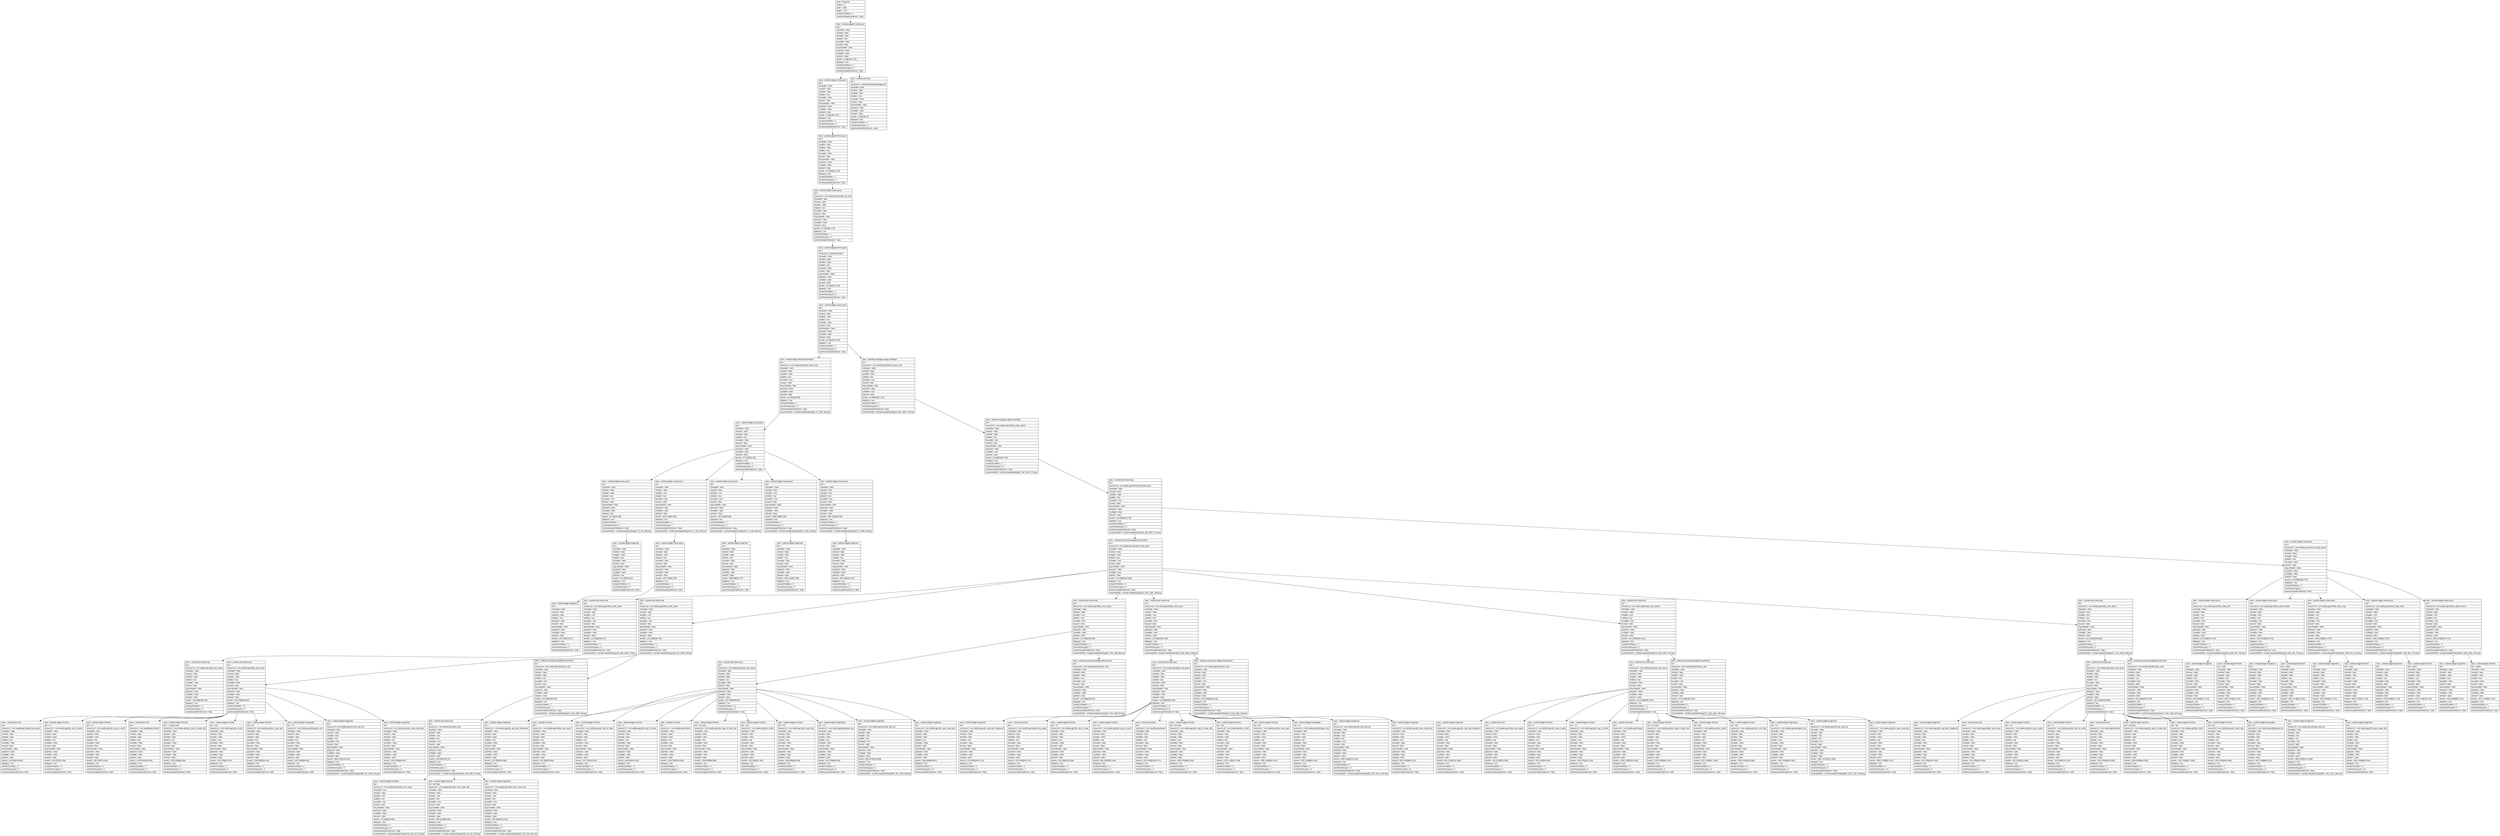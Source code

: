 digraph Layout {

	node [shape=record fontname=Arial];

	0	[label="{class = hierarchy\l|rotation = 0\l|width = 1080\l|height = 1776\l|numberOfChildren = 1\l|eventGeneratedOnElement = false \l}"]
	1	[label="{class = android.widget.FrameLayout\l|text = \l|checkable = false\l|checked = false\l|clickable = false\l|enabled = true\l|focusable = false\l|focused = false\l|long-clickable = false\l|password = false\l|scrollable = false\l|selected = false\l|bounds = [0,0][1080,1776]\l|displayed = true\l|numberOfChildren = 2\l|numInParentLayout = 0\l|eventGeneratedOnElement = false \l}"]
	2	[label="{class = android.widget.LinearLayout\l|text = \l|checkable = false\l|checked = false\l|clickable = false\l|enabled = true\l|focusable = false\l|focused = false\l|long-clickable = false\l|password = false\l|scrollable = false\l|selected = false\l|bounds = [0,0][1080,1776]\l|displayed = true\l|numberOfChildren = 1\l|numInParentLayout = 0\l|eventGeneratedOnElement = false \l}"]
	3	[label="{class = android.view.View\l|text = \l|resource-id = android:id/statusBarBackground\l|checkable = false\l|checked = false\l|clickable = false\l|enabled = true\l|focusable = false\l|focused = false\l|long-clickable = false\l|password = false\l|scrollable = false\l|selected = false\l|bounds = [0,0][1080,72]\l|displayed = true\l|numberOfChildren = 0\l|numInParentLayout = 1\l|eventGeneratedOnElement = false \l}"]
	4	[label="{class = android.widget.FrameLayout\l|text = \l|checkable = false\l|checked = false\l|clickable = false\l|enabled = true\l|focusable = false\l|focused = false\l|long-clickable = false\l|password = false\l|scrollable = false\l|selected = false\l|bounds = [0,72][1080,1776]\l|displayed = true\l|numberOfChildren = 1\l|numInParentLayout = 0\l|eventGeneratedOnElement = false \l}"]
	5	[label="{class = android.widget.LinearLayout\l|text = \l|resource-id = com.weekly.app:id/action_bar_root\l|checkable = false\l|checked = false\l|clickable = false\l|enabled = true\l|focusable = false\l|focused = false\l|long-clickable = false\l|password = false\l|scrollable = false\l|selected = false\l|bounds = [0,72][1080,1776]\l|displayed = true\l|numberOfChildren = 1\l|numInParentLayout = 0\l|eventGeneratedOnElement = false \l}"]
	6	[label="{class = android.widget.FrameLayout\l|text = \l|resource-id = android:id/content\l|checkable = false\l|checked = false\l|clickable = false\l|enabled = true\l|focusable = false\l|focused = false\l|long-clickable = false\l|password = false\l|scrollable = false\l|selected = false\l|bounds = [0,72][1080,1776]\l|displayed = true\l|numberOfChildren = 1\l|numInParentLayout = 0\l|eventGeneratedOnElement = false \l}"]
	7	[label="{class = android.widget.LinearLayout\l|text = \l|checkable = false\l|checked = false\l|clickable = false\l|enabled = true\l|focusable = false\l|focused = false\l|long-clickable = false\l|password = false\l|scrollable = false\l|selected = false\l|bounds = [0,72][1080,1776]\l|displayed = true\l|numberOfChildren = 2\l|numInParentLayout = 0\l|eventGeneratedOnElement = false \l}"]
	8	[label="{class = android.widget.HorizontalScrollView\l|text = \l|resource-id = com.weekly.app:id/tab_layout_main\l|checkable = false\l|checked = false\l|clickable = false\l|enabled = true\l|focusable = true\l|focused = false\l|long-clickable = false\l|password = false\l|scrollable = false\l|selected = false\l|bounds = [0,72][1080,258]\l|displayed = true\l|numberOfChildren = 1\l|numInParentLayout = 0\l|eventGeneratedOnElement = false \l|screenshotPath = myTask-duedate/S2/pngs/0_72_1080_258.png\l}"]
	9	[label="{class = androidx.viewpager.widget.ViewPager\l|text = \l|resource-id = com.weekly.app:id/frame_layout_main\l|checkable = false\l|checked = false\l|clickable = false\l|enabled = true\l|focusable = true\l|focused = false\l|long-clickable = false\l|password = false\l|scrollable = true\l|selected = false\l|bounds = [0,258][1080,1776]\l|displayed = true\l|numberOfChildren = 1\l|numInParentLayout = 1\l|eventGeneratedOnElement = false \l|screenshotPath = myTask-duedate/S2/pngs/0_258_1080_1776.png\l}"]
	10	[label="{class = android.widget.LinearLayout\l|text = \l|checkable = false\l|checked = false\l|clickable = false\l|enabled = true\l|focusable = false\l|focused = false\l|long-clickable = false\l|password = false\l|scrollable = false\l|selected = false\l|bounds = [0,72][1080,258]\l|displayed = true\l|numberOfChildren = 5\l|numInParentLayout = 0\l|eventGeneratedOnElement = false \l}"]
	11	[label="{class = androidx.viewpager.widget.ViewPager\l|text = \l|resource-id = com.weekly.app:id/view_pager_weeks\l|checkable = false\l|checked = false\l|clickable = false\l|enabled = true\l|focusable = true\l|focused = false\l|long-clickable = false\l|password = false\l|scrollable = true\l|selected = false\l|bounds = [0,258][1080,1776]\l|displayed = true\l|numberOfChildren = 1\l|numInParentLayout = 0\l|eventGeneratedOnElement = false \l|screenshotPath = myTask-duedate/S2/pngs/0_258_1080_1776.png\l}"]
	12	[label="{class = android.widget.LinearLayout\l|text = \l|checkable = false\l|checked = false\l|clickable = false\l|enabled = true\l|focusable = true\l|focused = false\l|long-clickable = false\l|password = false\l|scrollable = false\l|selected = true\l|bounds = [0,72][216,258]\l|displayed = true\l|numberOfChildren = 1\l|numInParentLayout = 0\l|eventGeneratedOnElement = false \l|screenshotPath = myTask-duedate/S2/pngs/0_72_216_258.png\l}"]
	13	[label="{class = android.widget.LinearLayout\l|text = \l|checkable = false\l|checked = false\l|clickable = true\l|enabled = true\l|focusable = true\l|focused = false\l|long-clickable = false\l|password = false\l|scrollable = false\l|selected = false\l|bounds = [216,72][432,258]\l|displayed = true\l|numberOfChildren = 1\l|numInParentLayout = 1\l|eventGeneratedOnElement = false \l|screenshotPath = myTask-duedate/S2/pngs/216_72_432_258.png\l}"]
	14	[label="{class = android.widget.LinearLayout\l|text = \l|checkable = false\l|checked = false\l|clickable = true\l|enabled = true\l|focusable = true\l|focused = false\l|long-clickable = false\l|password = false\l|scrollable = false\l|selected = false\l|bounds = [432,72][648,258]\l|displayed = true\l|numberOfChildren = 1\l|numInParentLayout = 2\l|eventGeneratedOnElement = false \l|screenshotPath = myTask-duedate/S2/pngs/432_72_648_258.png\l}"]
	15	[label="{class = android.widget.LinearLayout\l|text = \l|checkable = false\l|checked = false\l|clickable = true\l|enabled = true\l|focusable = true\l|focused = false\l|long-clickable = false\l|password = false\l|scrollable = false\l|selected = false\l|bounds = [648,72][864,258]\l|displayed = true\l|numberOfChildren = 1\l|numInParentLayout = 3\l|eventGeneratedOnElement = false \l|screenshotPath = myTask-duedate/S2/pngs/648_72_864_258.png\l}"]
	16	[label="{class = android.widget.LinearLayout\l|text = \l|checkable = false\l|checked = false\l|clickable = true\l|enabled = true\l|focusable = true\l|focused = false\l|long-clickable = false\l|password = false\l|scrollable = false\l|selected = false\l|bounds = [864,72][1080,258]\l|displayed = true\l|numberOfChildren = 1\l|numInParentLayout = 4\l|eventGeneratedOnElement = false \l|screenshotPath = myTask-duedate/S2/pngs/864_72_1080_258.png\l}"]
	17	[label="{class = android.view.ViewGroup\l|text = \l|resource-id = com.weekly.app:id/insetConstraintLayout\l|checkable = false\l|checked = false\l|clickable = false\l|enabled = true\l|focusable = true\l|focused = false\l|long-clickable = false\l|password = false\l|scrollable = false\l|selected = false\l|bounds = [0,258][1080,1776]\l|displayed = true\l|numberOfChildren = 2\l|numInParentLayout = 0\l|eventGeneratedOnElement = false \l|screenshotPath = myTask-duedate/S2/pngs/0_258_1080_1776.png\l}"]
	18	[label="{class = android.widget.ImageView\l|text = \l|checkable = false\l|checked = false\l|clickable = false\l|enabled = true\l|focusable = false\l|focused = false\l|long-clickable = false\l|password = false\l|scrollable = false\l|selected = true\l|bounds = [57,93][159,237]\l|displayed = true\l|numberOfChildren = 0\l|numInParentLayout = 0\l|eventGeneratedOnElement = false \l}"]
	19	[label="{class = android.widget.FrameLayout\l|text = \l|checkable = false\l|checked = false\l|clickable = false\l|enabled = true\l|focusable = false\l|focused = false\l|long-clickable = false\l|password = false\l|scrollable = false\l|selected = false\l|bounds = [252,72][396,258]\l|displayed = true\l|numberOfChildren = 1\l|numInParentLayout = 0\l|eventGeneratedOnElement = false \l}"]
	20	[label="{class = android.widget.ImageView\l|text = \l|checkable = false\l|checked = false\l|clickable = false\l|enabled = true\l|focusable = false\l|focused = false\l|long-clickable = false\l|password = false\l|scrollable = false\l|selected = false\l|bounds = [489,93][591,237]\l|displayed = true\l|numberOfChildren = 0\l|numInParentLayout = 0\l|eventGeneratedOnElement = false \l}"]
	21	[label="{class = android.widget.ImageView\l|text = \l|checkable = false\l|checked = false\l|clickable = false\l|enabled = true\l|focusable = false\l|focused = false\l|long-clickable = false\l|password = false\l|scrollable = false\l|selected = false\l|bounds = [705,121][807,209]\l|displayed = true\l|numberOfChildren = 0\l|numInParentLayout = 0\l|eventGeneratedOnElement = false \l}"]
	22	[label="{class = android.widget.ImageView\l|text = \l|checkable = false\l|checked = false\l|clickable = false\l|enabled = true\l|focusable = false\l|focused = false\l|long-clickable = false\l|password = false\l|scrollable = false\l|selected = false\l|bounds = [921,93][1023,237]\l|displayed = true\l|numberOfChildren = 0\l|numInParentLayout = 0\l|eventGeneratedOnElement = false \l}"]
	23	[label="{class = androidx.recyclerview.widget.RecyclerView\l|text = \l|resource-id = com.weekly.app:id/recycler_view_week\l|checkable = false\l|checked = false\l|clickable = false\l|enabled = true\l|focusable = true\l|focused = false\l|long-clickable = false\l|password = false\l|scrollable = true\l|selected = false\l|bounds = [15,258][1068,1608]\l|displayed = true\l|numberOfChildren = 6\l|numInParentLayout = 0\l|eventGeneratedOnElement = false \l|screenshotPath = myTask-duedate/S2/pngs/15_258_1068_1608.png\l}"]
	24	[label="{class = android.widget.LinearLayout\l|text = \l|resource-id = com.weekly.app:id/view_all_tools_panel\l|checkable = false\l|checked = false\l|clickable = false\l|enabled = true\l|focusable = false\l|focused = false\l|long-clickable = false\l|password = false\l|scrollable = false\l|selected = false\l|bounds = [0,1608][1080,1776]\l|displayed = true\l|numberOfChildren = 5\l|numInParentLayout = 1\l|eventGeneratedOnElement = false \l}"]
	25	[label="{class = android.widget.ImageView\l|text = \l|checkable = false\l|checked = false\l|clickable = false\l|enabled = true\l|focusable = false\l|focused = false\l|long-clickable = false\l|password = false\l|scrollable = false\l|selected = false\l|bounds = [273,93][375,237]\l|displayed = true\l|numberOfChildren = 0\l|numInParentLayout = 0\l|eventGeneratedOnElement = false \l}"]
	26	[label="{class = android.view.ViewGroup\l|text = \l|resource-id = com.weekly.app:id/day_main_layout\l|checkable = false\l|checked = false\l|clickable = true\l|enabled = true\l|focusable = true\l|focused = false\l|long-clickable = false\l|password = false\l|scrollable = false\l|selected = false\l|bounds = [15,258][1068,278]\l|displayed = true\l|numberOfChildren = 1\l|numInParentLayout = 0\l|eventGeneratedOnElement = false \l|screenshotPath = myTask-duedate/S2/pngs/15_258_1068_278.png\l}"]
	27	[label="{class = android.view.ViewGroup\l|text = \l|resource-id = com.weekly.app:id/day_main_layout\l|checkable = false\l|checked = false\l|clickable = true\l|enabled = true\l|focusable = true\l|focused = false\l|long-clickable = false\l|password = false\l|scrollable = false\l|selected = false\l|bounds = [15,278][1068,769]\l|displayed = true\l|numberOfChildren = 2\l|numInParentLayout = 1\l|eventGeneratedOnElement = false \l|screenshotPath = myTask-duedate/S2/pngs/15_278_1068_769.png\l}"]
	28	[label="{class = android.view.ViewGroup\l|text = \l|resource-id = com.weekly.app:id/day_main_layout\l|checkable = false\l|checked = false\l|clickable = true\l|enabled = true\l|focusable = true\l|focused = false\l|long-clickable = false\l|password = false\l|scrollable = false\l|selected = false\l|bounds = [15,769][1068,984]\l|displayed = true\l|numberOfChildren = 2\l|numInParentLayout = 2\l|eventGeneratedOnElement = false \l|screenshotPath = myTask-duedate/S2/pngs/15_769_1068_984.png\l}"]
	29	[label="{class = android.view.ViewGroup\l|text = \l|resource-id = com.weekly.app:id/day_main_layout\l|checkable = false\l|checked = false\l|clickable = true\l|enabled = true\l|focusable = true\l|focused = false\l|long-clickable = false\l|password = false\l|scrollable = false\l|selected = false\l|bounds = [15,984][1068,1199]\l|displayed = true\l|numberOfChildren = 2\l|numInParentLayout = 3\l|eventGeneratedOnElement = false \l|screenshotPath = myTask-duedate/S2/pngs/15_984_1068_1199.png\l}"]
	30	[label="{class = android.view.ViewGroup\l|text = \l|resource-id = com.weekly.app:id/day_main_layout\l|checkable = false\l|checked = false\l|clickable = true\l|enabled = true\l|focusable = true\l|focused = false\l|long-clickable = false\l|password = false\l|scrollable = false\l|selected = false\l|bounds = [15,1199][1068,1414]\l|displayed = true\l|numberOfChildren = 2\l|numInParentLayout = 4\l|eventGeneratedOnElement = false \l|screenshotPath = myTask-duedate/S2/pngs/15_1199_1068_1414.png\l}"]
	31	[label="{class = android.view.ViewGroup\l|text = \l|resource-id = com.weekly.app:id/day_main_layout\l|checkable = false\l|checked = false\l|clickable = true\l|enabled = true\l|focusable = true\l|focused = false\l|long-clickable = false\l|password = false\l|scrollable = false\l|selected = false\l|bounds = [15,1414][1068,1608]\l|displayed = true\l|numberOfChildren = 2\l|numInParentLayout = 5\l|eventGeneratedOnElement = false \l|screenshotPath = myTask-duedate/S2/pngs/15_1414_1068_1608.png\l}"]
	32	[label="{class = android.widget.LinearLayout\l|text = \l|resource-id = com.weekly.app:id/view_week_edit\l|checkable = false\l|checked = false\l|clickable = true\l|enabled = true\l|focusable = true\l|focused = false\l|long-clickable = false\l|password = false\l|scrollable = false\l|selected = false\l|bounds = [18,1635][226,1752]\l|displayed = true\l|numberOfChildren = 2\l|numInParentLayout = 0\l|eventGeneratedOnElement = false \l|screenshotPath = myTask-duedate/S2/pngs/18_1635_226_1752.png\l}"]
	33	[label="{class = android.widget.LinearLayout\l|text = \l|resource-id = com.weekly.app:id/view_week_transfer\l|checkable = false\l|checked = false\l|clickable = true\l|enabled = true\l|focusable = true\l|focused = false\l|long-clickable = false\l|password = false\l|scrollable = false\l|selected = false\l|bounds = [226,1635][435,1752]\l|displayed = true\l|numberOfChildren = 2\l|numInParentLayout = 1\l|eventGeneratedOnElement = true \l|screenshotPath = myTask-duedate/S2/pngs/226_1635_435_1752.png\l}"]
	34	[label="{class = android.widget.LinearLayout\l|text = \l|resource-id = com.weekly.app:id/view_week_copy\l|checkable = false\l|checked = false\l|clickable = true\l|enabled = true\l|focusable = true\l|focused = false\l|long-clickable = false\l|password = false\l|scrollable = false\l|selected = false\l|bounds = [435,1635][644,1752]\l|displayed = true\l|numberOfChildren = 2\l|numInParentLayout = 2\l|eventGeneratedOnElement = false \l|screenshotPath = myTask-duedate/S2/pngs/435_1635_644_1752.png\l}"]
	35	[label="{class = android.widget.LinearLayout\l|text = \l|resource-id = com.weekly.app:id/view_week_share\l|checkable = false\l|checked = false\l|clickable = true\l|enabled = true\l|focusable = true\l|focused = false\l|long-clickable = false\l|password = false\l|scrollable = false\l|selected = false\l|bounds = [644,1635][853,1752]\l|displayed = true\l|numberOfChildren = 2\l|numInParentLayout = 3\l|eventGeneratedOnElement = false \l|screenshotPath = myTask-duedate/S2/pngs/644_1635_853_1752.png\l}"]
	36	[label="{class = android.widget.LinearLayout\l|text = \l|resource-id = com.weekly.app:id/view_week_remove\l|checkable = false\l|checked = false\l|clickable = true\l|enabled = true\l|focusable = true\l|focused = false\l|long-clickable = false\l|password = false\l|scrollable = false\l|selected = false\l|bounds = [853,1635][1062,1752]\l|displayed = true\l|numberOfChildren = 2\l|numInParentLayout = 4\l|eventGeneratedOnElement = false \l|screenshotPath = myTask-duedate/S2/pngs/853_1635_1062_1752.png\l}"]
	37	[label="{class = android.view.ViewGroup\l|text = \l|resource-id = com.weekly.app:id/day_info_layout\l|checkable = false\l|checked = false\l|clickable = false\l|enabled = true\l|focusable = false\l|focused = false\l|long-clickable = false\l|password = false\l|scrollable = false\l|selected = false\l|bounds = [15,258][1068,278]\l|displayed = true\l|numberOfChildren = 0\l|numInParentLayout = 0\l|eventGeneratedOnElement = false \l}"]
	38	[label="{class = android.view.ViewGroup\l|text = \l|resource-id = com.weekly.app:id/day_info_layout\l|checkable = false\l|checked = false\l|clickable = false\l|enabled = true\l|focusable = false\l|focused = false\l|long-clickable = false\l|password = false\l|scrollable = false\l|selected = false\l|bounds = [15,278][1068,493]\l|displayed = true\l|numberOfChildren = 10\l|numInParentLayout = 0\l|eventGeneratedOnElement = false \l}"]
	39	[label="{class = androidx.recyclerview.widget.RecyclerView\l|text = \l|resource-id = com.weekly.app:id/recycler_view\l|checkable = false\l|checked = false\l|clickable = false\l|enabled = true\l|focusable = true\l|focused = false\l|long-clickable = false\l|password = false\l|scrollable = false\l|selected = false\l|bounds = [15,428][1068,769]\l|displayed = true\l|numberOfChildren = 1\l|numInParentLayout = 1\l|eventGeneratedOnElement = false \l|screenshotPath = myTask-duedate/S2/pngs/15_428_1068_769.png\l}"]
	40	[label="{class = android.view.ViewGroup\l|text = \l|resource-id = com.weekly.app:id/day_info_layout\l|checkable = false\l|checked = false\l|clickable = false\l|enabled = true\l|focusable = false\l|focused = false\l|long-clickable = false\l|password = false\l|scrollable = false\l|selected = false\l|bounds = [15,769][1068,984]\l|displayed = true\l|numberOfChildren = 11\l|numInParentLayout = 0\l|eventGeneratedOnElement = false \l}"]
	41	[label="{class = androidx.recyclerview.widget.RecyclerView\l|text = \l|resource-id = com.weekly.app:id/recycler_view\l|checkable = false\l|checked = false\l|clickable = false\l|enabled = true\l|focusable = true\l|focused = false\l|long-clickable = false\l|password = false\l|scrollable = false\l|selected = false\l|bounds = [15,919][1068,931]\l|displayed = true\l|numberOfChildren = 0\l|numInParentLayout = 1\l|eventGeneratedOnElement = false \l|screenshotPath = myTask-duedate/S2/pngs/15_919_1068_931.png\l}"]
	42	[label="{class = android.view.ViewGroup\l|text = \l|resource-id = com.weekly.app:id/day_info_layout\l|checkable = false\l|checked = false\l|clickable = false\l|enabled = true\l|focusable = false\l|focused = false\l|long-clickable = false\l|password = false\l|scrollable = false\l|selected = false\l|bounds = [15,984][1068,1199]\l|displayed = true\l|numberOfChildren = 11\l|numInParentLayout = 0\l|eventGeneratedOnElement = false \l}"]
	43	[label="{class = androidx.recyclerview.widget.RecyclerView\l|text = \l|resource-id = com.weekly.app:id/recycler_view\l|checkable = false\l|checked = false\l|clickable = false\l|enabled = true\l|focusable = true\l|focused = false\l|long-clickable = false\l|password = false\l|scrollable = false\l|selected = false\l|bounds = [15,1134][1068,1146]\l|displayed = true\l|numberOfChildren = 0\l|numInParentLayout = 1\l|eventGeneratedOnElement = false \l|screenshotPath = myTask-duedate/S2/pngs/15_1134_1068_1146.png\l}"]
	44	[label="{class = android.view.ViewGroup\l|text = \l|resource-id = com.weekly.app:id/day_info_layout\l|checkable = false\l|checked = false\l|clickable = false\l|enabled = true\l|focusable = false\l|focused = false\l|long-clickable = false\l|password = false\l|scrollable = false\l|selected = false\l|bounds = [15,1199][1068,1414]\l|displayed = true\l|numberOfChildren = 11\l|numInParentLayout = 0\l|eventGeneratedOnElement = false \l}"]
	45	[label="{class = androidx.recyclerview.widget.RecyclerView\l|text = \l|resource-id = com.weekly.app:id/recycler_view\l|checkable = false\l|checked = false\l|clickable = false\l|enabled = true\l|focusable = true\l|focused = false\l|long-clickable = false\l|password = false\l|scrollable = false\l|selected = false\l|bounds = [15,1349][1068,1361]\l|displayed = true\l|numberOfChildren = 0\l|numInParentLayout = 1\l|eventGeneratedOnElement = false \l|screenshotPath = myTask-duedate/S2/pngs/15_1349_1068_1361.png\l}"]
	46	[label="{class = android.view.ViewGroup\l|text = \l|resource-id = com.weekly.app:id/day_info_layout\l|checkable = false\l|checked = false\l|clickable = false\l|enabled = true\l|focusable = false\l|focused = false\l|long-clickable = false\l|password = false\l|scrollable = false\l|selected = false\l|bounds = [15,1414][1068,1608]\l|displayed = true\l|numberOfChildren = 11\l|numInParentLayout = 0\l|eventGeneratedOnElement = false \l}"]
	47	[label="{class = androidx.recyclerview.widget.RecyclerView\l|text = \l|resource-id = com.weekly.app:id/recycler_view\l|checkable = false\l|checked = false\l|clickable = false\l|enabled = true\l|focusable = true\l|focused = false\l|long-clickable = false\l|password = false\l|scrollable = false\l|selected = false\l|bounds = [15,1564][1068,1576]\l|displayed = true\l|numberOfChildren = 0\l|numInParentLayout = 1\l|eventGeneratedOnElement = false \l|screenshotPath = myTask-duedate/S2/pngs/15_1564_1068_1576.png\l}"]
	48	[label="{class = android.widget.ImageView\l|text = \l|checkable = false\l|checked = false\l|clickable = false\l|enabled = true\l|focusable = false\l|focused = false\l|long-clickable = false\l|password = false\l|scrollable = false\l|selected = false\l|bounds = [83,1635][161,1713]\l|displayed = true\l|numberOfChildren = 0\l|numInParentLayout = 0\l|eventGeneratedOnElement = false \l}"]
	49	[label="{class = android.widget.TextView\l|text = Edit\l|checkable = false\l|checked = false\l|clickable = false\l|enabled = true\l|focusable = false\l|focused = false\l|long-clickable = false\l|password = false\l|scrollable = false\l|selected = false\l|bounds = [98,1713][146,1752]\l|displayed = true\l|numberOfChildren = 0\l|numInParentLayout = 1\l|eventGeneratedOnElement = false \l}"]
	50	[label="{class = android.widget.ImageView\l|text = \l|checkable = false\l|checked = false\l|clickable = false\l|enabled = true\l|focusable = false\l|focused = false\l|long-clickable = false\l|password = false\l|scrollable = false\l|selected = false\l|bounds = [291,1635][369,1713]\l|displayed = true\l|numberOfChildren = 0\l|numInParentLayout = 0\l|eventGeneratedOnElement = false \l}"]
	51	[label="{class = android.widget.TextView\l|text = Move\l|checkable = false\l|checked = false\l|clickable = false\l|enabled = true\l|focusable = false\l|focused = false\l|long-clickable = false\l|password = false\l|scrollable = false\l|selected = false\l|bounds = [295,1713][366,1752]\l|displayed = true\l|numberOfChildren = 0\l|numInParentLayout = 1\l|eventGeneratedOnElement = false \l}"]
	52	[label="{class = android.widget.ImageView\l|text = \l|checkable = false\l|checked = false\l|clickable = false\l|enabled = true\l|focusable = false\l|focused = false\l|long-clickable = false\l|password = false\l|scrollable = false\l|selected = false\l|bounds = [500,1635][578,1713]\l|displayed = true\l|numberOfChildren = 0\l|numInParentLayout = 0\l|eventGeneratedOnElement = false \l}"]
	53	[label="{class = android.widget.TextView\l|text = Copy\l|checkable = false\l|checked = false\l|clickable = false\l|enabled = true\l|focusable = false\l|focused = false\l|long-clickable = false\l|password = false\l|scrollable = false\l|selected = false\l|bounds = [506,1713][572,1752]\l|displayed = true\l|numberOfChildren = 0\l|numInParentLayout = 1\l|eventGeneratedOnElement = false \l}"]
	54	[label="{class = android.widget.ImageView\l|text = \l|checkable = false\l|checked = false\l|clickable = false\l|enabled = true\l|focusable = false\l|focused = false\l|long-clickable = false\l|password = false\l|scrollable = false\l|selected = false\l|bounds = [709,1635][787,1713]\l|displayed = true\l|numberOfChildren = 0\l|numInParentLayout = 0\l|eventGeneratedOnElement = false \l}"]
	55	[label="{class = android.widget.TextView\l|text = Send\l|checkable = false\l|checked = false\l|clickable = false\l|enabled = true\l|focusable = false\l|focused = false\l|long-clickable = false\l|password = false\l|scrollable = false\l|selected = false\l|bounds = [716,1713][780,1752]\l|displayed = true\l|numberOfChildren = 0\l|numInParentLayout = 1\l|eventGeneratedOnElement = false \l}"]
	56	[label="{class = android.widget.ImageView\l|text = \l|checkable = false\l|checked = false\l|clickable = false\l|enabled = true\l|focusable = false\l|focused = false\l|long-clickable = false\l|password = false\l|scrollable = false\l|selected = false\l|bounds = [918,1635][996,1713]\l|displayed = true\l|numberOfChildren = 0\l|numInParentLayout = 0\l|eventGeneratedOnElement = false \l}"]
	57	[label="{class = android.widget.TextView\l|text = Delete\l|checkable = false\l|checked = false\l|clickable = false\l|enabled = true\l|focusable = false\l|focused = false\l|long-clickable = false\l|password = false\l|scrollable = false\l|selected = false\l|bounds = [917,1713][997,1752]\l|displayed = true\l|numberOfChildren = 0\l|numInParentLayout = 1\l|eventGeneratedOnElement = false \l}"]
	58	[label="{class = android.view.View\l|text = \l|resource-id = com.weekly.app:id/date_area_layout\l|checkable = false\l|checked = false\l|clickable = false\l|enabled = true\l|focusable = false\l|focused = false\l|long-clickable = false\l|password = false\l|scrollable = false\l|selected = false\l|bounds = [29,291][239,463]\l|displayed = true\l|numberOfChildren = 0\l|numInParentLayout = 0\l|eventGeneratedOnElement = false \l}"]
	59	[label="{class = android.widget.TextView\l|text = Tu\l|resource-id = com.weekly.app:id/tv_day_of_week\l|checkable = false\l|checked = false\l|clickable = false\l|enabled = true\l|focusable = false\l|focused = false\l|long-clickable = false\l|password = false\l|scrollable = false\l|selected = false\l|bounds = [53,297][107,359]\l|displayed = true\l|numberOfChildren = 0\l|numInParentLayout = 1\l|eventGeneratedOnElement = false \l}"]
	60	[label="{class = android.widget.TextView\l|text = 13\l|resource-id = com.weekly.app:id/tv_day_of_month\l|checkable = false\l|checked = false\l|clickable = false\l|enabled = true\l|focusable = false\l|focused = false\l|long-clickable = false\l|password = false\l|scrollable = false\l|selected = false\l|bounds = [90,316][179,439]\l|displayed = true\l|numberOfChildren = 0\l|numInParentLayout = 2\l|eventGeneratedOnElement = false \l}"]
	61	[label="{class = android.view.View\l|text = \l|resource-id = com.weekly.app:id/view4\l|checkable = false\l|checked = false\l|clickable = false\l|enabled = true\l|focusable = false\l|focused = false\l|long-clickable = false\l|password = false\l|scrollable = false\l|selected = false\l|bounds = [239,291][1054,463]\l|displayed = true\l|numberOfChildren = 0\l|numInParentLayout = 3\l|eventGeneratedOnElement = false \l}"]
	62	[label="{class = android.widget.TextView\l|text = 1 undone task\l|resource-id = com.weekly.app:id/tv_state_of_tasks_title\l|checkable = false\l|checked = false\l|clickable = false\l|enabled = true\l|focusable = false\l|focused = false\l|long-clickable = false\l|password = false\l|scrollable = false\l|selected = false\l|bounds = [296,315][880,390]\l|displayed = true\l|numberOfChildren = 0\l|numInParentLayout = 4\l|eventGeneratedOnElement = false \l}"]
	63	[label="{class = android.widget.TextView\l|text = Apr\l|resource-id = com.weekly.app:id/tv_month\l|checkable = false\l|checked = false\l|clickable = false\l|enabled = true\l|focusable = false\l|focused = false\l|long-clickable = false\l|password = false\l|scrollable = false\l|selected = false\l|bounds = [101,403][167,457]\l|displayed = true\l|numberOfChildren = 0\l|numInParentLayout = 5\l|eventGeneratedOnElement = false \l}"]
	64	[label="{class = android.widget.TextView\l|text = 0/1\l|resource-id = com.weekly.app:id/tv_count_task\l|checkable = false\l|checked = false\l|clickable = false\l|enabled = true\l|focusable = false\l|focused = false\l|long-clickable = false\l|password = false\l|scrollable = false\l|selected = false\l|bounds = [296,390][353,444]\l|displayed = true\l|numberOfChildren = 0\l|numInParentLayout = 6\l|eventGeneratedOnElement = false \l}"]
	65	[label="{class = android.widget.ProgressBar\l|text = 0.0\l|resource-id = com.weekly.app:id/progress_bar\l|checkable = false\l|checked = false\l|clickable = false\l|enabled = true\l|focusable = false\l|focused = false\l|long-clickable = false\l|password = false\l|scrollable = false\l|selected = false\l|bounds = [407,408][856,429]\l|displayed = true\l|numberOfChildren = 0\l|numInParentLayout = 7\l|eventGeneratedOnElement = false \l}"]
	66	[label="{class = android.widget.ImageView\l|text = \l|resource-id = com.weekly.app:id/create_task_btn\l|checkable = false\l|checked = false\l|clickable = true\l|enabled = true\l|focusable = true\l|focused = false\l|long-clickable = false\l|password = false\l|scrollable = false\l|selected = false\l|bounds = [892,311][1024,443]\l|displayed = true\l|numberOfChildren = 0\l|numInParentLayout = 8\l|eventGeneratedOnElement = false \l|screenshotPath = myTask-duedate/S2/pngs/892_311_1024_443.png\l}"]
	67	[label="{class = android.widget.ImageView\l|text = \l|resource-id = com.weekly.app:id/ic_task_create_plus\l|checkable = false\l|checked = false\l|clickable = false\l|enabled = true\l|focusable = false\l|focused = false\l|long-clickable = false\l|password = false\l|scrollable = false\l|selected = false\l|bounds = [934,353][982,401]\l|displayed = true\l|numberOfChildren = 0\l|numInParentLayout = 9\l|eventGeneratedOnElement = false \l}"]
	68	[label="{class = android.view.ViewGroup\l|text = \l|resource-id = com.weekly.app:id/task_item\l|checkable = false\l|checked = false\l|clickable = true\l|enabled = true\l|focusable = true\l|focused = false\l|long-clickable = false\l|password = false\l|scrollable = false\l|selected = false\l|bounds = [23,440][1060,757]\l|displayed = true\l|numberOfChildren = 3\l|numInParentLayout = 0\l|eventGeneratedOnElement = false \l|screenshotPath = myTask-duedate/S2/pngs/23_440_1060_757.png\l}"]
	69	[label="{class = android.widget.ImageView\l|text = \l|resource-id = com.weekly.app:id/iv_day_dark_foreground\l|checkable = false\l|checked = false\l|clickable = false\l|enabled = true\l|focusable = false\l|focused = false\l|long-clickable = false\l|password = false\l|scrollable = false\l|selected = false\l|bounds = [29,785][1054,960]\l|displayed = true\l|numberOfChildren = 0\l|numInParentLayout = 0\l|eventGeneratedOnElement = false \l}"]
	70	[label="{class = android.view.View\l|text = \l|resource-id = com.weekly.app:id/date_area_layout\l|checkable = false\l|checked = false\l|clickable = false\l|enabled = true\l|focusable = false\l|focused = false\l|long-clickable = false\l|password = false\l|scrollable = false\l|selected = false\l|bounds = [29,785][239,960]\l|displayed = true\l|numberOfChildren = 0\l|numInParentLayout = 1\l|eventGeneratedOnElement = false \l}"]
	71	[label="{class = android.widget.TextView\l|text = We\l|resource-id = com.weekly.app:id/tv_day_of_week\l|checkable = false\l|checked = false\l|clickable = false\l|enabled = true\l|focusable = false\l|focused = false\l|long-clickable = false\l|password = false\l|scrollable = false\l|selected = false\l|bounds = [51,791][120,853]\l|displayed = true\l|numberOfChildren = 0\l|numInParentLayout = 2\l|eventGeneratedOnElement = false \l}"]
	72	[label="{class = android.widget.TextView\l|text = 14\l|resource-id = com.weekly.app:id/tv_day_of_month\l|checkable = false\l|checked = false\l|clickable = false\l|enabled = true\l|focusable = false\l|focused = false\l|long-clickable = false\l|password = false\l|scrollable = false\l|selected = false\l|bounds = [88,811][181,934]\l|displayed = true\l|numberOfChildren = 0\l|numInParentLayout = 3\l|eventGeneratedOnElement = false \l}"]
	73	[label="{class = android.view.View\l|text = \l|resource-id = com.weekly.app:id/view4\l|checkable = false\l|checked = false\l|clickable = false\l|enabled = true\l|focusable = false\l|focused = false\l|long-clickable = false\l|password = false\l|scrollable = false\l|selected = false\l|bounds = [239,785][1054,960]\l|displayed = true\l|numberOfChildren = 0\l|numInParentLayout = 4\l|eventGeneratedOnElement = false \l}"]
	74	[label="{class = android.widget.TextView\l|text = No tasks\l|resource-id = com.weekly.app:id/tv_state_of_tasks_title\l|checkable = false\l|checked = false\l|clickable = false\l|enabled = true\l|focusable = false\l|focused = false\l|long-clickable = false\l|password = false\l|scrollable = false\l|selected = false\l|bounds = [296,810][880,885]\l|displayed = true\l|numberOfChildren = 0\l|numInParentLayout = 5\l|eventGeneratedOnElement = false \l}"]
	75	[label="{class = android.widget.TextView\l|text = Apr\l|resource-id = com.weekly.app:id/tv_month\l|checkable = false\l|checked = false\l|clickable = false\l|enabled = true\l|focusable = false\l|focused = false\l|long-clickable = false\l|password = false\l|scrollable = false\l|selected = false\l|bounds = [101,900][167,954]\l|displayed = true\l|numberOfChildren = 0\l|numInParentLayout = 6\l|eventGeneratedOnElement = false \l}"]
	76	[label="{class = android.widget.TextView\l|text = 0/0\l|resource-id = com.weekly.app:id/tv_count_task\l|checkable = false\l|checked = false\l|clickable = false\l|enabled = true\l|focusable = false\l|focused = false\l|long-clickable = false\l|password = false\l|scrollable = false\l|selected = false\l|bounds = [296,885][360,939]\l|displayed = true\l|numberOfChildren = 0\l|numInParentLayout = 7\l|eventGeneratedOnElement = false \l}"]
	77	[label="{class = android.widget.ProgressBar\l|text = 0.0\l|resource-id = com.weekly.app:id/progress_bar\l|checkable = false\l|checked = false\l|clickable = false\l|enabled = true\l|focusable = false\l|focused = false\l|long-clickable = false\l|password = false\l|scrollable = false\l|selected = false\l|bounds = [407,904][856,925]\l|displayed = true\l|numberOfChildren = 0\l|numInParentLayout = 8\l|eventGeneratedOnElement = false \l}"]
	78	[label="{class = android.widget.ImageView\l|text = \l|resource-id = com.weekly.app:id/create_task_btn\l|checkable = false\l|checked = false\l|clickable = true\l|enabled = true\l|focusable = true\l|focused = false\l|long-clickable = false\l|password = false\l|scrollable = false\l|selected = false\l|bounds = [892,807][1024,939]\l|displayed = true\l|numberOfChildren = 0\l|numInParentLayout = 9\l|eventGeneratedOnElement = false \l|screenshotPath = myTask-duedate/S2/pngs/892_807_1024_939.png\l}"]
	79	[label="{class = android.widget.ImageView\l|text = \l|resource-id = com.weekly.app:id/ic_task_create_plus\l|checkable = false\l|checked = false\l|clickable = false\l|enabled = true\l|focusable = false\l|focused = false\l|long-clickable = false\l|password = false\l|scrollable = false\l|selected = false\l|bounds = [934,849][982,897]\l|displayed = true\l|numberOfChildren = 0\l|numInParentLayout = 10\l|eventGeneratedOnElement = false \l}"]
	80	[label="{class = android.widget.ImageView\l|text = \l|resource-id = com.weekly.app:id/iv_day_dark_foreground\l|checkable = false\l|checked = false\l|clickable = false\l|enabled = true\l|focusable = false\l|focused = false\l|long-clickable = false\l|password = false\l|scrollable = false\l|selected = false\l|bounds = [29,1000][1054,1175]\l|displayed = true\l|numberOfChildren = 0\l|numInParentLayout = 0\l|eventGeneratedOnElement = false \l}"]
	81	[label="{class = android.view.View\l|text = \l|resource-id = com.weekly.app:id/date_area_layout\l|checkable = false\l|checked = false\l|clickable = false\l|enabled = true\l|focusable = false\l|focused = false\l|long-clickable = false\l|password = false\l|scrollable = false\l|selected = false\l|bounds = [29,1000][239,1175]\l|displayed = true\l|numberOfChildren = 0\l|numInParentLayout = 1\l|eventGeneratedOnElement = false \l}"]
	82	[label="{class = android.widget.TextView\l|text = Th\l|resource-id = com.weekly.app:id/tv_day_of_week\l|checkable = false\l|checked = false\l|clickable = false\l|enabled = true\l|focusable = false\l|focused = false\l|long-clickable = false\l|password = false\l|scrollable = false\l|selected = false\l|bounds = [52,1006][109,1068]\l|displayed = true\l|numberOfChildren = 0\l|numInParentLayout = 2\l|eventGeneratedOnElement = false \l}"]
	83	[label="{class = android.widget.TextView\l|text = 15\l|resource-id = com.weekly.app:id/tv_day_of_month\l|checkable = false\l|checked = false\l|clickable = false\l|enabled = true\l|focusable = false\l|focused = false\l|long-clickable = false\l|password = false\l|scrollable = false\l|selected = false\l|bounds = [88,1026][180,1149]\l|displayed = true\l|numberOfChildren = 0\l|numInParentLayout = 3\l|eventGeneratedOnElement = false \l}"]
	84	[label="{class = android.view.View\l|text = \l|resource-id = com.weekly.app:id/view4\l|checkable = false\l|checked = false\l|clickable = false\l|enabled = true\l|focusable = false\l|focused = false\l|long-clickable = false\l|password = false\l|scrollable = false\l|selected = false\l|bounds = [239,1000][1054,1175]\l|displayed = true\l|numberOfChildren = 0\l|numInParentLayout = 4\l|eventGeneratedOnElement = false \l}"]
	85	[label="{class = android.widget.TextView\l|text = No tasks\l|resource-id = com.weekly.app:id/tv_state_of_tasks_title\l|checkable = false\l|checked = false\l|clickable = false\l|enabled = true\l|focusable = false\l|focused = false\l|long-clickable = false\l|password = false\l|scrollable = false\l|selected = false\l|bounds = [296,1025][880,1100]\l|displayed = true\l|numberOfChildren = 0\l|numInParentLayout = 5\l|eventGeneratedOnElement = false \l}"]
	86	[label="{class = android.widget.TextView\l|text = Apr\l|resource-id = com.weekly.app:id/tv_month\l|checkable = false\l|checked = false\l|clickable = false\l|enabled = true\l|focusable = false\l|focused = false\l|long-clickable = false\l|password = false\l|scrollable = false\l|selected = false\l|bounds = [101,1115][167,1169]\l|displayed = true\l|numberOfChildren = 0\l|numInParentLayout = 6\l|eventGeneratedOnElement = false \l}"]
	87	[label="{class = android.widget.TextView\l|text = 0/0\l|resource-id = com.weekly.app:id/tv_count_task\l|checkable = false\l|checked = false\l|clickable = false\l|enabled = true\l|focusable = false\l|focused = false\l|long-clickable = false\l|password = false\l|scrollable = false\l|selected = false\l|bounds = [296,1100][360,1154]\l|displayed = true\l|numberOfChildren = 0\l|numInParentLayout = 7\l|eventGeneratedOnElement = false \l}"]
	88	[label="{class = android.widget.ProgressBar\l|text = 0.0\l|resource-id = com.weekly.app:id/progress_bar\l|checkable = false\l|checked = false\l|clickable = false\l|enabled = true\l|focusable = false\l|focused = false\l|long-clickable = false\l|password = false\l|scrollable = false\l|selected = false\l|bounds = [407,1119][856,1140]\l|displayed = true\l|numberOfChildren = 0\l|numInParentLayout = 8\l|eventGeneratedOnElement = false \l}"]
	89	[label="{class = android.widget.ImageView\l|text = \l|resource-id = com.weekly.app:id/create_task_btn\l|checkable = false\l|checked = false\l|clickable = true\l|enabled = true\l|focusable = true\l|focused = false\l|long-clickable = false\l|password = false\l|scrollable = false\l|selected = false\l|bounds = [892,1022][1024,1154]\l|displayed = true\l|numberOfChildren = 0\l|numInParentLayout = 9\l|eventGeneratedOnElement = false \l|screenshotPath = myTask-duedate/S2/pngs/892_1022_1024_1154.png\l}"]
	90	[label="{class = android.widget.ImageView\l|text = \l|resource-id = com.weekly.app:id/ic_task_create_plus\l|checkable = false\l|checked = false\l|clickable = false\l|enabled = true\l|focusable = false\l|focused = false\l|long-clickable = false\l|password = false\l|scrollable = false\l|selected = false\l|bounds = [934,1064][982,1112]\l|displayed = true\l|numberOfChildren = 0\l|numInParentLayout = 10\l|eventGeneratedOnElement = false \l}"]
	91	[label="{class = android.widget.ImageView\l|text = \l|resource-id = com.weekly.app:id/iv_day_dark_foreground\l|checkable = false\l|checked = false\l|clickable = false\l|enabled = true\l|focusable = false\l|focused = false\l|long-clickable = false\l|password = false\l|scrollable = false\l|selected = false\l|bounds = [29,1215][1054,1390]\l|displayed = true\l|numberOfChildren = 0\l|numInParentLayout = 0\l|eventGeneratedOnElement = false \l}"]
	92	[label="{class = android.view.View\l|text = \l|resource-id = com.weekly.app:id/date_area_layout\l|checkable = false\l|checked = false\l|clickable = false\l|enabled = true\l|focusable = false\l|focused = false\l|long-clickable = false\l|password = false\l|scrollable = false\l|selected = false\l|bounds = [29,1215][239,1390]\l|displayed = true\l|numberOfChildren = 0\l|numInParentLayout = 1\l|eventGeneratedOnElement = false \l}"]
	93	[label="{class = android.widget.TextView\l|text = Fr\l|resource-id = com.weekly.app:id/tv_day_of_week\l|checkable = false\l|checked = false\l|clickable = false\l|enabled = true\l|focusable = false\l|focused = false\l|long-clickable = false\l|password = false\l|scrollable = false\l|selected = false\l|bounds = [54,1221][96,1283]\l|displayed = true\l|numberOfChildren = 0\l|numInParentLayout = 2\l|eventGeneratedOnElement = false \l}"]
	94	[label="{class = android.widget.TextView\l|text = 16\l|resource-id = com.weekly.app:id/tv_day_of_month\l|checkable = false\l|checked = false\l|clickable = false\l|enabled = true\l|focusable = false\l|focused = false\l|long-clickable = false\l|password = false\l|scrollable = false\l|selected = false\l|bounds = [86,1241][182,1364]\l|displayed = true\l|numberOfChildren = 0\l|numInParentLayout = 3\l|eventGeneratedOnElement = false \l}"]
	95	[label="{class = android.view.View\l|text = \l|resource-id = com.weekly.app:id/view4\l|checkable = false\l|checked = false\l|clickable = false\l|enabled = true\l|focusable = false\l|focused = false\l|long-clickable = false\l|password = false\l|scrollable = false\l|selected = false\l|bounds = [239,1215][1054,1390]\l|displayed = true\l|numberOfChildren = 0\l|numInParentLayout = 4\l|eventGeneratedOnElement = false \l}"]
	96	[label="{class = android.widget.TextView\l|text = No tasks\l|resource-id = com.weekly.app:id/tv_state_of_tasks_title\l|checkable = false\l|checked = false\l|clickable = false\l|enabled = true\l|focusable = false\l|focused = false\l|long-clickable = false\l|password = false\l|scrollable = false\l|selected = false\l|bounds = [296,1240][880,1315]\l|displayed = true\l|numberOfChildren = 0\l|numInParentLayout = 5\l|eventGeneratedOnElement = false \l}"]
	97	[label="{class = android.widget.TextView\l|text = Apr\l|resource-id = com.weekly.app:id/tv_month\l|checkable = false\l|checked = false\l|clickable = false\l|enabled = true\l|focusable = false\l|focused = false\l|long-clickable = false\l|password = false\l|scrollable = false\l|selected = false\l|bounds = [101,1330][167,1384]\l|displayed = true\l|numberOfChildren = 0\l|numInParentLayout = 6\l|eventGeneratedOnElement = false \l}"]
	98	[label="{class = android.widget.TextView\l|text = 0/0\l|resource-id = com.weekly.app:id/tv_count_task\l|checkable = false\l|checked = false\l|clickable = false\l|enabled = true\l|focusable = false\l|focused = false\l|long-clickable = false\l|password = false\l|scrollable = false\l|selected = false\l|bounds = [296,1315][360,1369]\l|displayed = true\l|numberOfChildren = 0\l|numInParentLayout = 7\l|eventGeneratedOnElement = false \l}"]
	99	[label="{class = android.widget.ProgressBar\l|text = 0.0\l|resource-id = com.weekly.app:id/progress_bar\l|checkable = false\l|checked = false\l|clickable = false\l|enabled = true\l|focusable = false\l|focused = false\l|long-clickable = false\l|password = false\l|scrollable = false\l|selected = false\l|bounds = [407,1334][856,1355]\l|displayed = true\l|numberOfChildren = 0\l|numInParentLayout = 8\l|eventGeneratedOnElement = false \l}"]
	100	[label="{class = android.widget.ImageView\l|text = \l|resource-id = com.weekly.app:id/create_task_btn\l|checkable = false\l|checked = false\l|clickable = true\l|enabled = true\l|focusable = true\l|focused = false\l|long-clickable = false\l|password = false\l|scrollable = false\l|selected = false\l|bounds = [892,1237][1024,1369]\l|displayed = true\l|numberOfChildren = 0\l|numInParentLayout = 9\l|eventGeneratedOnElement = false \l|screenshotPath = myTask-duedate/S2/pngs/892_1237_1024_1369.png\l}"]
	101	[label="{class = android.widget.ImageView\l|text = \l|resource-id = com.weekly.app:id/ic_task_create_plus\l|checkable = false\l|checked = false\l|clickable = false\l|enabled = true\l|focusable = false\l|focused = false\l|long-clickable = false\l|password = false\l|scrollable = false\l|selected = false\l|bounds = [934,1279][982,1327]\l|displayed = true\l|numberOfChildren = 0\l|numInParentLayout = 10\l|eventGeneratedOnElement = false \l}"]
	102	[label="{class = android.widget.ImageView\l|text = \l|resource-id = com.weekly.app:id/iv_day_dark_foreground\l|checkable = false\l|checked = false\l|clickable = false\l|enabled = true\l|focusable = false\l|focused = false\l|long-clickable = false\l|password = false\l|scrollable = false\l|selected = false\l|bounds = [29,1430][1054,1605]\l|displayed = true\l|numberOfChildren = 0\l|numInParentLayout = 0\l|eventGeneratedOnElement = false \l}"]
	103	[label="{class = android.view.View\l|text = \l|resource-id = com.weekly.app:id/date_area_layout\l|checkable = false\l|checked = false\l|clickable = false\l|enabled = true\l|focusable = false\l|focused = false\l|long-clickable = false\l|password = false\l|scrollable = false\l|selected = false\l|bounds = [29,1430][239,1605]\l|displayed = true\l|numberOfChildren = 0\l|numInParentLayout = 1\l|eventGeneratedOnElement = false \l}"]
	104	[label="{class = android.widget.TextView\l|text = Sa\l|resource-id = com.weekly.app:id/tv_day_of_week\l|checkable = false\l|checked = false\l|clickable = false\l|enabled = true\l|focusable = false\l|focused = false\l|long-clickable = false\l|password = false\l|scrollable = false\l|selected = false\l|bounds = [53,1436][108,1498]\l|displayed = true\l|numberOfChildren = 0\l|numInParentLayout = 2\l|eventGeneratedOnElement = false \l}"]
	105	[label="{class = android.widget.TextView\l|text = 17\l|resource-id = com.weekly.app:id/tv_day_of_month\l|checkable = false\l|checked = false\l|clickable = false\l|enabled = true\l|focusable = false\l|focused = false\l|long-clickable = false\l|password = false\l|scrollable = false\l|selected = false\l|bounds = [92,1456][176,1579]\l|displayed = true\l|numberOfChildren = 0\l|numInParentLayout = 3\l|eventGeneratedOnElement = false \l}"]
	106	[label="{class = android.view.View\l|text = \l|resource-id = com.weekly.app:id/view4\l|checkable = false\l|checked = false\l|clickable = false\l|enabled = true\l|focusable = false\l|focused = false\l|long-clickable = false\l|password = false\l|scrollable = false\l|selected = false\l|bounds = [239,1430][1054,1605]\l|displayed = true\l|numberOfChildren = 0\l|numInParentLayout = 4\l|eventGeneratedOnElement = false \l}"]
	107	[label="{class = android.widget.TextView\l|text = No tasks\l|resource-id = com.weekly.app:id/tv_state_of_tasks_title\l|checkable = false\l|checked = false\l|clickable = false\l|enabled = true\l|focusable = false\l|focused = false\l|long-clickable = false\l|password = false\l|scrollable = false\l|selected = false\l|bounds = [296,1455][880,1530]\l|displayed = true\l|numberOfChildren = 0\l|numInParentLayout = 5\l|eventGeneratedOnElement = false \l}"]
	108	[label="{class = android.widget.TextView\l|text = Apr\l|resource-id = com.weekly.app:id/tv_month\l|checkable = false\l|checked = false\l|clickable = false\l|enabled = true\l|focusable = false\l|focused = false\l|long-clickable = false\l|password = false\l|scrollable = false\l|selected = false\l|bounds = [101,1545][167,1599]\l|displayed = true\l|numberOfChildren = 0\l|numInParentLayout = 6\l|eventGeneratedOnElement = false \l}"]
	109	[label="{class = android.widget.TextView\l|text = 0/0\l|resource-id = com.weekly.app:id/tv_count_task\l|checkable = false\l|checked = false\l|clickable = false\l|enabled = true\l|focusable = false\l|focused = false\l|long-clickable = false\l|password = false\l|scrollable = false\l|selected = false\l|bounds = [296,1530][360,1584]\l|displayed = true\l|numberOfChildren = 0\l|numInParentLayout = 7\l|eventGeneratedOnElement = false \l}"]
	110	[label="{class = android.widget.ProgressBar\l|text = 0.0\l|resource-id = com.weekly.app:id/progress_bar\l|checkable = false\l|checked = false\l|clickable = false\l|enabled = true\l|focusable = false\l|focused = false\l|long-clickable = false\l|password = false\l|scrollable = false\l|selected = false\l|bounds = [407,1549][856,1570]\l|displayed = true\l|numberOfChildren = 0\l|numInParentLayout = 8\l|eventGeneratedOnElement = false \l}"]
	111	[label="{class = android.widget.ImageView\l|text = \l|resource-id = com.weekly.app:id/create_task_btn\l|checkable = false\l|checked = false\l|clickable = true\l|enabled = true\l|focusable = true\l|focused = false\l|long-clickable = false\l|password = false\l|scrollable = false\l|selected = false\l|bounds = [892,1452][1024,1584]\l|displayed = true\l|numberOfChildren = 0\l|numInParentLayout = 9\l|eventGeneratedOnElement = false \l|screenshotPath = myTask-duedate/S2/pngs/892_1452_1024_1584.png\l}"]
	112	[label="{class = android.widget.ImageView\l|text = \l|resource-id = com.weekly.app:id/ic_task_create_plus\l|checkable = false\l|checked = false\l|clickable = false\l|enabled = true\l|focusable = false\l|focused = false\l|long-clickable = false\l|password = false\l|scrollable = false\l|selected = false\l|bounds = [934,1494][982,1542]\l|displayed = true\l|numberOfChildren = 0\l|numInParentLayout = 10\l|eventGeneratedOnElement = false \l}"]
	113	[label="{class = android.widget.CheckBox\l|text = \l|resource-id = com.weekly.app:id/check_box_tasks\l|checkable = true\l|checked = false\l|clickable = true\l|enabled = true\l|focusable = true\l|focused = false\l|long-clickable = false\l|password = false\l|scrollable = false\l|selected = false\l|bounds = [75,485][195,635]\l|displayed = true\l|numberOfChildren = 0\l|numInParentLayout = 0\l|eventGeneratedOnElement = false \l|screenshotPath = myTask-duedate/S2/pngs/75_485_195_635.png\l}"]
	114	[label="{class = android.widget.TextView\l|text = My Task
\l|resource-id = com.weekly.app:id/text_view_tasks_title\l|checkable = false\l|checked = false\l|clickable = true\l|enabled = true\l|focusable = true\l|focused = false\l|long-clickable = false\l|password = false\l|scrollable = false\l|selected = false\l|bounds = [195,521][891,659]\l|displayed = true\l|numberOfChildren = 0\l|numInParentLayout = 1\l|eventGeneratedOnElement = false \l|screenshotPath = myTask-duedate/S2/pngs/195_521_891_659.png\l}"]
	115	[label="{class = android.widget.ImageView\l|text = \l|resource-id = com.weekly.app:id/task_item_menu_btn\l|checkable = false\l|checked = false\l|clickable = true\l|enabled = true\l|focusable = true\l|focused = false\l|long-clickable = false\l|password = false\l|scrollable = false\l|selected = false\l|bounds = [921,509][1041,593]\l|displayed = true\l|numberOfChildren = 0\l|numInParentLayout = 2\l|eventGeneratedOnElement = false \l|screenshotPath = myTask-duedate/S2/pngs/921_509_1041_593.png\l}"]


	0 -> 1
	1 -> 2
	1 -> 3
	2 -> 4
	4 -> 5
	5 -> 6
	6 -> 7
	7 -> 8
	7 -> 9
	8 -> 10
	9 -> 11
	10 -> 12
	10 -> 13
	10 -> 14
	10 -> 15
	10 -> 16
	11 -> 17
	12 -> 18
	13 -> 19
	14 -> 20
	15 -> 21
	16 -> 22
	17 -> 23
	17 -> 24
	19 -> 25
	23 -> 26
	23 -> 27
	23 -> 28
	23 -> 29
	23 -> 30
	23 -> 31
	24 -> 32
	24 -> 33
	24 -> 34
	24 -> 35
	24 -> 36
	26 -> 37
	27 -> 38
	27 -> 39
	28 -> 40
	28 -> 41
	29 -> 42
	29 -> 43
	30 -> 44
	30 -> 45
	31 -> 46
	31 -> 47
	32 -> 48
	32 -> 49
	33 -> 50
	33 -> 51
	34 -> 52
	34 -> 53
	35 -> 54
	35 -> 55
	36 -> 56
	36 -> 57
	38 -> 58
	38 -> 59
	38 -> 60
	38 -> 61
	38 -> 62
	38 -> 63
	38 -> 64
	38 -> 65
	38 -> 66
	38 -> 67
	39 -> 68
	40 -> 69
	40 -> 70
	40 -> 71
	40 -> 72
	40 -> 73
	40 -> 74
	40 -> 75
	40 -> 76
	40 -> 77
	40 -> 78
	40 -> 79
	42 -> 80
	42 -> 81
	42 -> 82
	42 -> 83
	42 -> 84
	42 -> 85
	42 -> 86
	42 -> 87
	42 -> 88
	42 -> 89
	42 -> 90
	44 -> 91
	44 -> 92
	44 -> 93
	44 -> 94
	44 -> 95
	44 -> 96
	44 -> 97
	44 -> 98
	44 -> 99
	44 -> 100
	44 -> 101
	46 -> 102
	46 -> 103
	46 -> 104
	46 -> 105
	46 -> 106
	46 -> 107
	46 -> 108
	46 -> 109
	46 -> 110
	46 -> 111
	46 -> 112
	68 -> 113
	68 -> 114
	68 -> 115


}